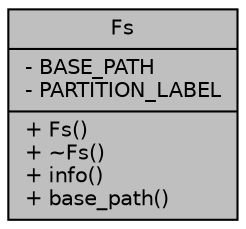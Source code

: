 digraph "Fs"
{
 // LATEX_PDF_SIZE
  edge [fontname="Helvetica",fontsize="10",labelfontname="Helvetica",labelfontsize="10"];
  node [fontname="Helvetica",fontsize="10",shape=record];
  Node1 [label="{Fs\n|- BASE_PATH\l- PARTITION_LABEL\l|+ Fs()\l+ ~Fs()\l+ info()\l+ base_path()\l}",height=0.2,width=0.4,color="black", fillcolor="grey75", style="filled", fontcolor="black",tooltip=" "];
}
